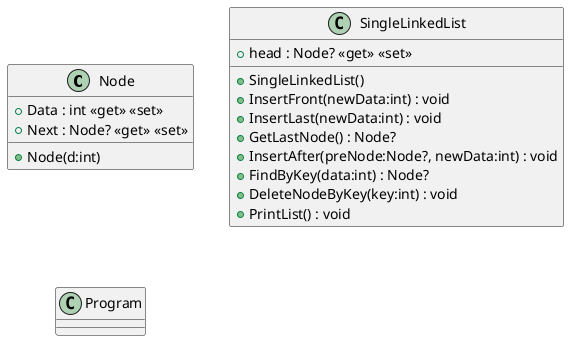 @startuml
class Node {
    + Node(d:int)
    + Data : int <<get>> <<set>>
    + Next : Node? <<get>> <<set>>
}
class SingleLinkedList {
    + SingleLinkedList()
    + head : Node? <<get>> <<set>>
    + InsertFront(newData:int) : void
    + InsertLast(newData:int) : void
    + GetLastNode() : Node?
    + InsertAfter(preNode:Node?, newData:int) : void
    + FindByKey(data:int) : Node?
    + DeleteNodeByKey(key:int) : void
    + PrintList() : void
}
class Program {
}
@enduml
